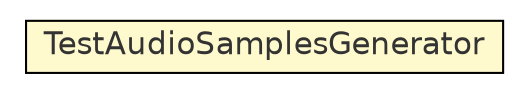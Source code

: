 #!/usr/local/bin/dot
#
# Class diagram 
# Generated by UmlGraph version 4.8 (http://www.spinellis.gr/sw/umlgraph)
#

digraph G {
	edge [fontname="Helvetica",fontsize=10,labelfontname="Helvetica",labelfontsize=10];
	node [fontname="Helvetica",fontsize=10,shape=plaintext];
	rankdir=LR;
	ranksep=1;
	// com.xuggle.xuggler.TestAudioSamplesGenerator
	c4868 [label=<<table border="0" cellborder="1" cellspacing="0" cellpadding="2" port="p" bgcolor="lemonChiffon" href="./TestAudioSamplesGenerator.html">
		<tr><td><table border="0" cellspacing="0" cellpadding="1">
			<tr><td> TestAudioSamplesGenerator </td></tr>
		</table></td></tr>
		</table>>, fontname="Helvetica", fontcolor="grey20", fontsize=15.0];
}

